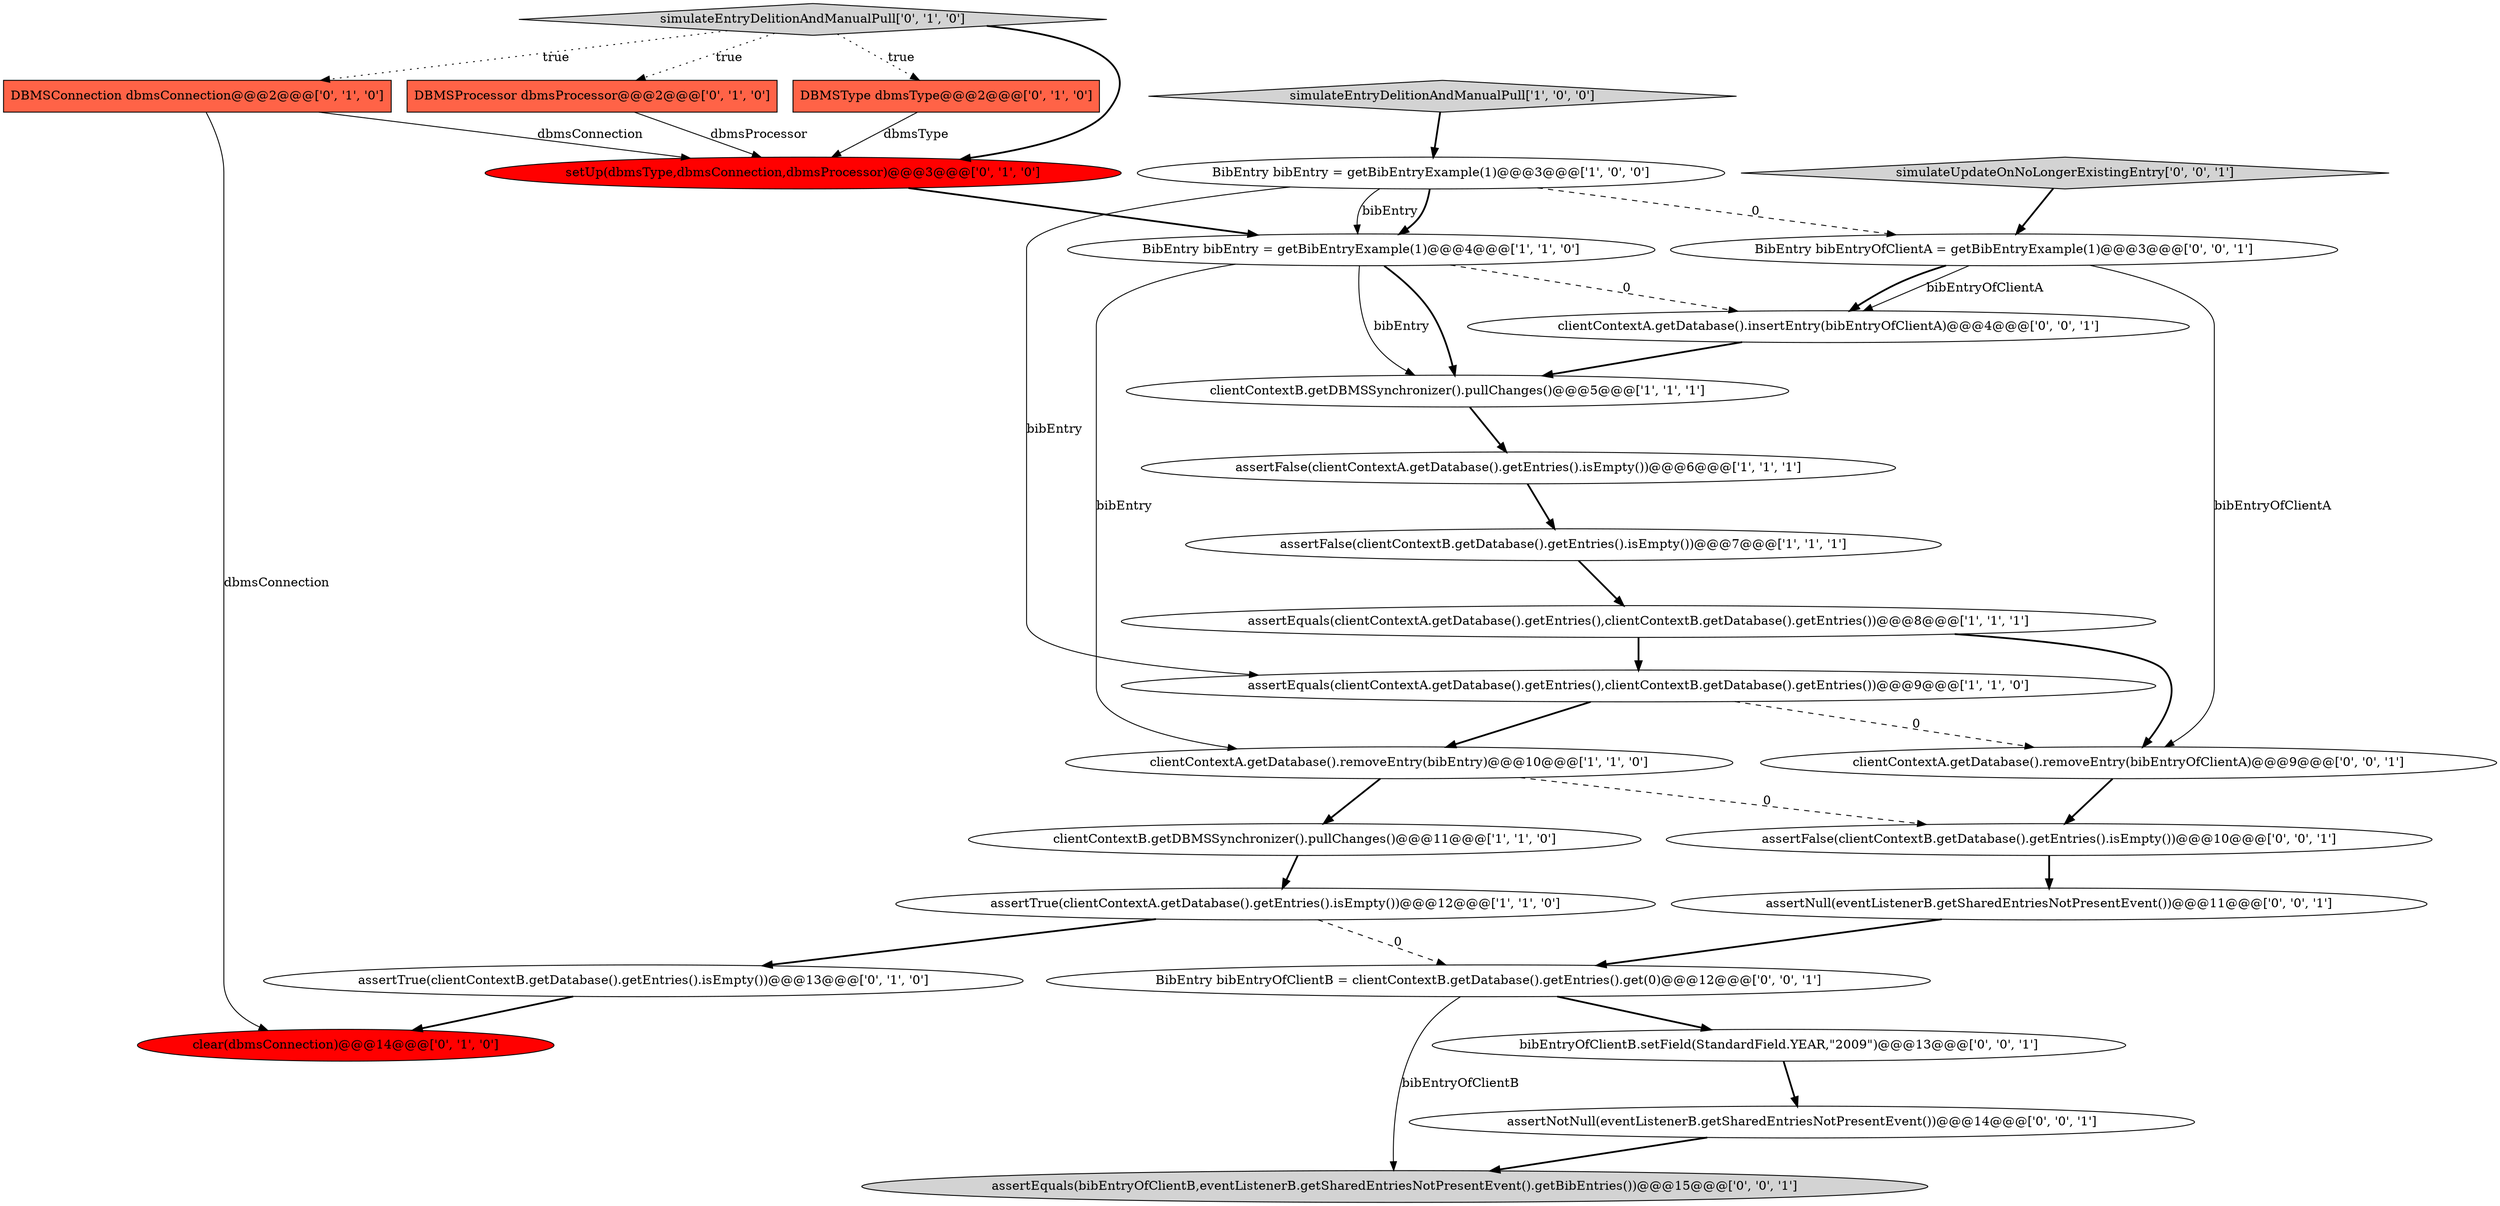 digraph {
10 [style = filled, label = "clientContextA.getDatabase().removeEntry(bibEntry)@@@10@@@['1', '1', '0']", fillcolor = white, shape = ellipse image = "AAA0AAABBB1BBB"];
24 [style = filled, label = "assertEquals(bibEntryOfClientB,eventListenerB.getSharedEntriesNotPresentEvent().getBibEntries())@@@15@@@['0', '0', '1']", fillcolor = lightgray, shape = ellipse image = "AAA0AAABBB3BBB"];
0 [style = filled, label = "assertFalse(clientContextA.getDatabase().getEntries().isEmpty())@@@6@@@['1', '1', '1']", fillcolor = white, shape = ellipse image = "AAA0AAABBB1BBB"];
2 [style = filled, label = "assertEquals(clientContextA.getDatabase().getEntries(),clientContextB.getDatabase().getEntries())@@@8@@@['1', '1', '1']", fillcolor = white, shape = ellipse image = "AAA0AAABBB1BBB"];
1 [style = filled, label = "clientContextB.getDBMSSynchronizer().pullChanges()@@@5@@@['1', '1', '1']", fillcolor = white, shape = ellipse image = "AAA0AAABBB1BBB"];
14 [style = filled, label = "DBMSType dbmsType@@@2@@@['0', '1', '0']", fillcolor = tomato, shape = box image = "AAA1AAABBB2BBB"];
23 [style = filled, label = "assertFalse(clientContextB.getDatabase().getEntries().isEmpty())@@@10@@@['0', '0', '1']", fillcolor = white, shape = ellipse image = "AAA0AAABBB3BBB"];
26 [style = filled, label = "assertNull(eventListenerB.getSharedEntriesNotPresentEvent())@@@11@@@['0', '0', '1']", fillcolor = white, shape = ellipse image = "AAA0AAABBB3BBB"];
22 [style = filled, label = "simulateUpdateOnNoLongerExistingEntry['0', '0', '1']", fillcolor = lightgray, shape = diamond image = "AAA0AAABBB3BBB"];
15 [style = filled, label = "simulateEntryDelitionAndManualPull['0', '1', '0']", fillcolor = lightgray, shape = diamond image = "AAA0AAABBB2BBB"];
3 [style = filled, label = "assertTrue(clientContextA.getDatabase().getEntries().isEmpty())@@@12@@@['1', '1', '0']", fillcolor = white, shape = ellipse image = "AAA0AAABBB1BBB"];
25 [style = filled, label = "BibEntry bibEntryOfClientB = clientContextB.getDatabase().getEntries().get(0)@@@12@@@['0', '0', '1']", fillcolor = white, shape = ellipse image = "AAA0AAABBB3BBB"];
20 [style = filled, label = "clientContextA.getDatabase().insertEntry(bibEntryOfClientA)@@@4@@@['0', '0', '1']", fillcolor = white, shape = ellipse image = "AAA0AAABBB3BBB"];
16 [style = filled, label = "assertTrue(clientContextB.getDatabase().getEntries().isEmpty())@@@13@@@['0', '1', '0']", fillcolor = white, shape = ellipse image = "AAA0AAABBB2BBB"];
18 [style = filled, label = "BibEntry bibEntryOfClientA = getBibEntryExample(1)@@@3@@@['0', '0', '1']", fillcolor = white, shape = ellipse image = "AAA0AAABBB3BBB"];
4 [style = filled, label = "BibEntry bibEntry = getBibEntryExample(1)@@@4@@@['1', '1', '0']", fillcolor = white, shape = ellipse image = "AAA0AAABBB1BBB"];
17 [style = filled, label = "setUp(dbmsType,dbmsConnection,dbmsProcessor)@@@3@@@['0', '1', '0']", fillcolor = red, shape = ellipse image = "AAA1AAABBB2BBB"];
6 [style = filled, label = "clientContextB.getDBMSSynchronizer().pullChanges()@@@11@@@['1', '1', '0']", fillcolor = white, shape = ellipse image = "AAA0AAABBB1BBB"];
9 [style = filled, label = "simulateEntryDelitionAndManualPull['1', '0', '0']", fillcolor = lightgray, shape = diamond image = "AAA0AAABBB1BBB"];
21 [style = filled, label = "clientContextA.getDatabase().removeEntry(bibEntryOfClientA)@@@9@@@['0', '0', '1']", fillcolor = white, shape = ellipse image = "AAA0AAABBB3BBB"];
13 [style = filled, label = "DBMSProcessor dbmsProcessor@@@2@@@['0', '1', '0']", fillcolor = tomato, shape = box image = "AAA0AAABBB2BBB"];
11 [style = filled, label = "clear(dbmsConnection)@@@14@@@['0', '1', '0']", fillcolor = red, shape = ellipse image = "AAA1AAABBB2BBB"];
5 [style = filled, label = "assertFalse(clientContextB.getDatabase().getEntries().isEmpty())@@@7@@@['1', '1', '1']", fillcolor = white, shape = ellipse image = "AAA0AAABBB1BBB"];
7 [style = filled, label = "assertEquals(clientContextA.getDatabase().getEntries(),clientContextB.getDatabase().getEntries())@@@9@@@['1', '1', '0']", fillcolor = white, shape = ellipse image = "AAA0AAABBB1BBB"];
12 [style = filled, label = "DBMSConnection dbmsConnection@@@2@@@['0', '1', '0']", fillcolor = tomato, shape = box image = "AAA0AAABBB2BBB"];
27 [style = filled, label = "assertNotNull(eventListenerB.getSharedEntriesNotPresentEvent())@@@14@@@['0', '0', '1']", fillcolor = white, shape = ellipse image = "AAA0AAABBB3BBB"];
8 [style = filled, label = "BibEntry bibEntry = getBibEntryExample(1)@@@3@@@['1', '0', '0']", fillcolor = white, shape = ellipse image = "AAA0AAABBB1BBB"];
19 [style = filled, label = "bibEntryOfClientB.setField(StandardField.YEAR,\"2009\")@@@13@@@['0', '0', '1']", fillcolor = white, shape = ellipse image = "AAA0AAABBB3BBB"];
6->3 [style = bold, label=""];
14->17 [style = solid, label="dbmsType"];
25->24 [style = solid, label="bibEntryOfClientB"];
7->21 [style = dashed, label="0"];
16->11 [style = bold, label=""];
7->10 [style = bold, label=""];
26->25 [style = bold, label=""];
8->7 [style = solid, label="bibEntry"];
4->10 [style = solid, label="bibEntry"];
23->26 [style = bold, label=""];
18->21 [style = solid, label="bibEntryOfClientA"];
18->20 [style = solid, label="bibEntryOfClientA"];
8->4 [style = solid, label="bibEntry"];
12->11 [style = solid, label="dbmsConnection"];
1->0 [style = bold, label=""];
3->16 [style = bold, label=""];
20->1 [style = bold, label=""];
9->8 [style = bold, label=""];
15->14 [style = dotted, label="true"];
10->6 [style = bold, label=""];
15->13 [style = dotted, label="true"];
13->17 [style = solid, label="dbmsProcessor"];
18->20 [style = bold, label=""];
5->2 [style = bold, label=""];
15->17 [style = bold, label=""];
22->18 [style = bold, label=""];
4->20 [style = dashed, label="0"];
2->21 [style = bold, label=""];
19->27 [style = bold, label=""];
4->1 [style = solid, label="bibEntry"];
25->19 [style = bold, label=""];
12->17 [style = solid, label="dbmsConnection"];
15->12 [style = dotted, label="true"];
8->18 [style = dashed, label="0"];
27->24 [style = bold, label=""];
4->1 [style = bold, label=""];
8->4 [style = bold, label=""];
2->7 [style = bold, label=""];
10->23 [style = dashed, label="0"];
17->4 [style = bold, label=""];
0->5 [style = bold, label=""];
21->23 [style = bold, label=""];
3->25 [style = dashed, label="0"];
}
